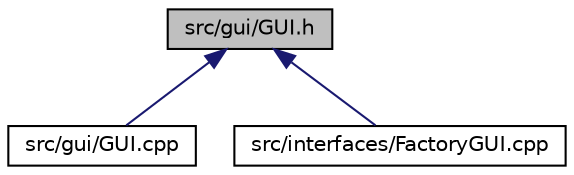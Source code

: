 digraph "src/gui/GUI.h"
{
  edge [fontname="Helvetica",fontsize="10",labelfontname="Helvetica",labelfontsize="10"];
  node [fontname="Helvetica",fontsize="10",shape=record];
  Node1 [label="src/gui/GUI.h",height=0.2,width=0.4,color="black", fillcolor="grey75", style="filled", fontcolor="black"];
  Node1 -> Node2 [dir="back",color="midnightblue",fontsize="10",style="solid"];
  Node2 [label="src/gui/GUI.cpp",height=0.2,width=0.4,color="black", fillcolor="white", style="filled",URL="$_g_u_i_8cpp.html"];
  Node1 -> Node3 [dir="back",color="midnightblue",fontsize="10",style="solid"];
  Node3 [label="src/interfaces/FactoryGUI.cpp",height=0.2,width=0.4,color="black", fillcolor="white", style="filled",URL="$_factory_g_u_i_8cpp.html"];
}
